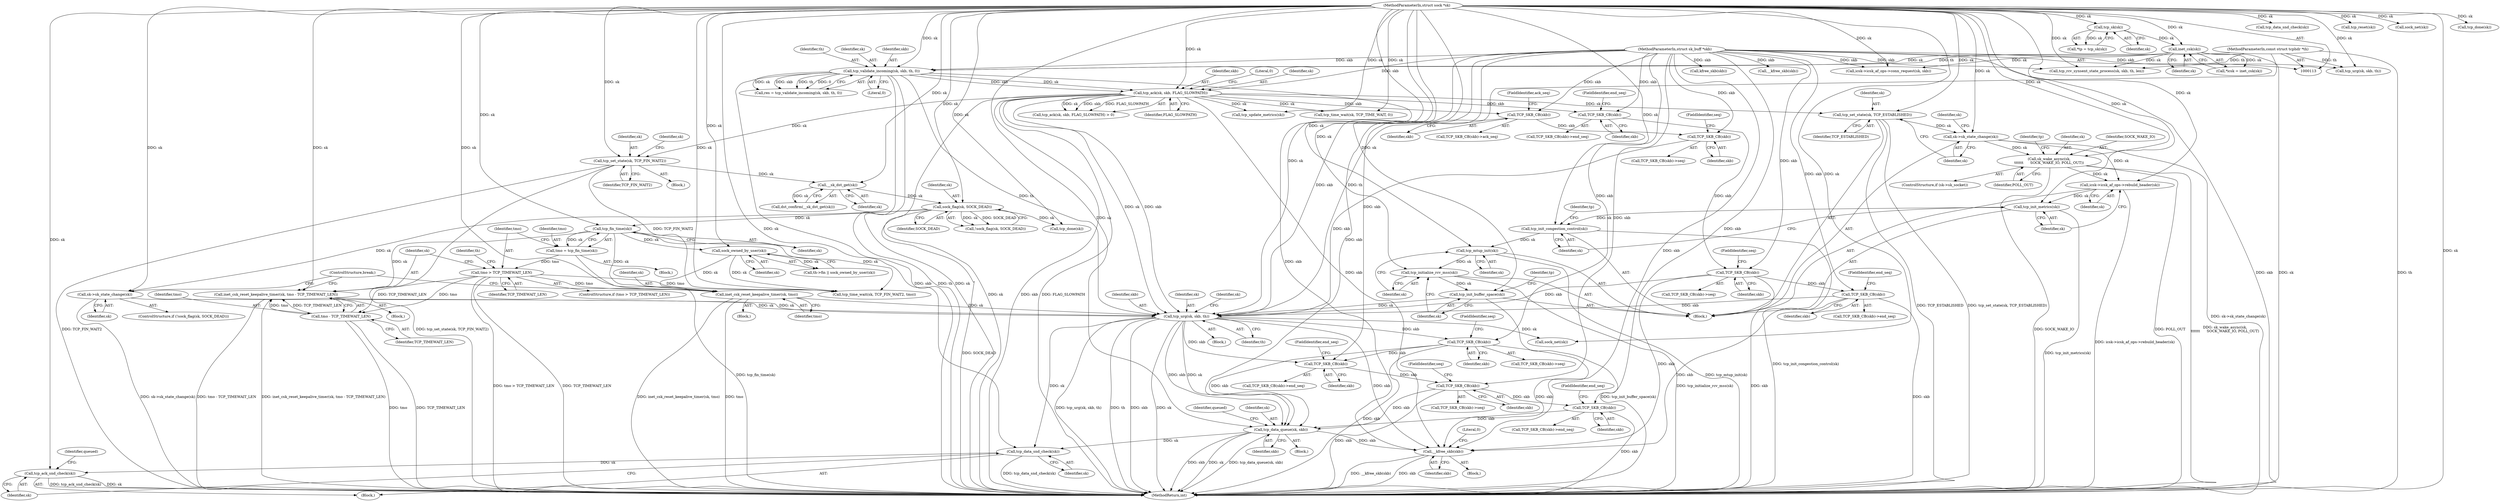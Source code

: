 digraph "0_linux_fdf5af0daf8019cec2396cdef8fb042d80fe71fa@pointer" {
"1000481" [label="(Call,TCP_SKB_CB(skb))"];
"1000465" [label="(Call,tcp_urg(sk, skb, th))"];
"1000406" [label="(Call,inet_csk_reset_keepalive_timer(sk, tmo - TCP_TIMEWAIT_LEN))"];
"1000399" [label="(Call,tcp_fin_time(sk))"];
"1000351" [label="(Call,sock_flag(sk, SOCK_DEAD))"];
"1000347" [label="(Call,__sk_dst_get(sk))"];
"1000338" [label="(Call,tcp_set_state(sk, TCP_FIN_WAIT2))"];
"1000230" [label="(Call,tcp_ack(sk, skb, FLAG_SLOWPATH))"];
"1000209" [label="(Call,tcp_validate_incoming(sk, skb, th, 0))"];
"1000127" [label="(Call,inet_csk(sk))"];
"1000122" [label="(Call,tcp_sk(sk))"];
"1000114" [label="(MethodParameterIn,struct sock *sk)"];
"1000115" [label="(MethodParameterIn,struct sk_buff *skb)"];
"1000116" [label="(MethodParameterIn,const struct tcphdr *th)"];
"1000408" [label="(Call,tmo - TCP_TIMEWAIT_LEN)"];
"1000402" [label="(Call,tmo > TCP_TIMEWAIT_LEN)"];
"1000397" [label="(Call,tmo = tcp_fin_time(sk))"];
"1000420" [label="(Call,inet_csk_reset_keepalive_timer(sk, tmo))"];
"1000417" [label="(Call,sock_owned_by_user(sk))"];
"1000319" [label="(Call,tcp_init_buffer_space(sk))"];
"1000317" [label="(Call,tcp_initialize_rcv_mss(sk))"];
"1000315" [label="(Call,tcp_mtup_init(sk))"];
"1000308" [label="(Call,tcp_init_congestion_control(sk))"];
"1000306" [label="(Call,tcp_init_metrics(sk))"];
"1000304" [label="(Call,icsk->icsk_af_ops->rebuild_header(sk))"];
"1000261" [label="(Call,sk_wake_async(sk,\n\t\t\t\t\t\t      SOCK_WAKE_IO, POLL_OUT))"];
"1000255" [label="(Call,sk->sk_state_change(sk))"];
"1000252" [label="(Call,tcp_set_state(sk, TCP_ESTABLISHED))"];
"1000354" [label="(Call,sk->sk_state_change(sk))"];
"1000290" [label="(Call,TCP_SKB_CB(skb))"];
"1000270" [label="(Call,TCP_SKB_CB(skb))"];
"1000379" [label="(Call,TCP_SKB_CB(skb))"];
"1000373" [label="(Call,TCP_SKB_CB(skb))"];
"1000369" [label="(Call,TCP_SKB_CB(skb))"];
"1000501" [label="(Call,TCP_SKB_CB(skb))"];
"1000505" [label="(Call,TCP_SKB_CB(skb))"];
"1000511" [label="(Call,TCP_SKB_CB(skb))"];
"1000530" [label="(Call,tcp_data_queue(sk, skb))"];
"1000544" [label="(Call,tcp_data_snd_check(sk))"];
"1000546" [label="(Call,tcp_ack_snd_check(sk))"];
"1000553" [label="(Call,__kfree_skb(skb))"];
"1000481" [label="(Call,TCP_SKB_CB(skb))"];
"1000503" [label="(FieldIdentifier,end_seq)"];
"1000369" [label="(Call,TCP_SKB_CB(skb))"];
"1000371" [label="(FieldIdentifier,end_seq)"];
"1000513" [label="(FieldIdentifier,end_seq)"];
"1000400" [label="(Identifier,sk)"];
"1000353" [label="(Identifier,SOCK_DEAD)"];
"1000125" [label="(Call,*icsk = inet_csk(sk))"];
"1000115" [label="(MethodParameterIn,struct sk_buff *skb)"];
"1000305" [label="(Identifier,sk)"];
"1000420" [label="(Call,inet_csk_reset_keepalive_timer(sk, tmo))"];
"1000350" [label="(Call,!sock_flag(sk, SOCK_DEAD))"];
"1000261" [label="(Call,sk_wake_async(sk,\n\t\t\t\t\t\t      SOCK_WAKE_IO, POLL_OUT))"];
"1000267" [label="(Identifier,tp)"];
"1000397" [label="(Call,tmo = tcp_fin_time(sk))"];
"1000389" [label="(Call,tcp_done(sk))"];
"1000354" [label="(Call,sk->sk_state_change(sk))"];
"1000466" [label="(Identifier,sk)"];
"1000123" [label="(Identifier,sk)"];
"1000315" [label="(Call,tcp_mtup_init(sk))"];
"1000231" [label="(Identifier,sk)"];
"1000417" [label="(Call,sock_owned_by_user(sk))"];
"1000480" [label="(Call,TCP_SKB_CB(skb)->seq)"];
"1000457" [label="(Call,tcp_update_metrics(sk))"];
"1000510" [label="(Call,TCP_SKB_CB(skb)->end_seq)"];
"1000398" [label="(Identifier,tmo)"];
"1000270" [label="(Call,TCP_SKB_CB(skb))"];
"1000483" [label="(FieldIdentifier,seq)"];
"1000203" [label="(Call,tcp_data_snd_check(sk))"];
"1000308" [label="(Call,tcp_init_congestion_control(sk))"];
"1000349" [label="(ControlStructure,if (!sock_flag(sk, SOCK_DEAD)))"];
"1000322" [label="(Identifier,tp)"];
"1000506" [label="(Identifier,skb)"];
"1000512" [label="(Identifier,skb)"];
"1000339" [label="(Identifier,sk)"];
"1000243" [label="(Block,)"];
"1000292" [label="(FieldIdentifier,seq)"];
"1000114" [label="(MethodParameterIn,struct sock *sk)"];
"1000318" [label="(Identifier,sk)"];
"1000507" [label="(FieldIdentifier,seq)"];
"1000312" [label="(Identifier,tp)"];
"1000252" [label="(Call,tcp_set_state(sk, TCP_ESTABLISHED))"];
"1000473" [label="(Block,)"];
"1000534" [label="(Identifier,queued)"];
"1000553" [label="(Call,__kfree_skb(skb))"];
"1000307" [label="(Identifier,sk)"];
"1000404" [label="(Identifier,TCP_TIMEWAIT_LEN)"];
"1000511" [label="(Call,TCP_SKB_CB(skb))"];
"1000346" [label="(Call,dst_confirm(__sk_dst_get(sk)))"];
"1000441" [label="(Call,tcp_time_wait(sk, TCP_TIME_WAIT, 0))"];
"1000419" [label="(Block,)"];
"1000337" [label="(Block,)"];
"1000186" [label="(Call,tcp_rcv_synsent_state_process(sk, skb, th, len))"];
"1000197" [label="(Call,tcp_urg(sk, skb, th))"];
"1000421" [label="(Identifier,sk)"];
"1000545" [label="(Identifier,sk)"];
"1000547" [label="(Identifier,sk)"];
"1000272" [label="(FieldIdentifier,ack_seq)"];
"1000410" [label="(Identifier,TCP_TIMEWAIT_LEN)"];
"1000212" [label="(Identifier,th)"];
"1000316" [label="(Identifier,sk)"];
"1000401" [label="(ControlStructure,if (tmo > TCP_TIMEWAIT_LEN))"];
"1000430" [label="(ControlStructure,break;)"];
"1000505" [label="(Call,TCP_SKB_CB(skb))"];
"1000372" [label="(Call,TCP_SKB_CB(skb)->seq)"];
"1000289" [label="(Call,TCP_SKB_CB(skb)->seq)"];
"1000543" [label="(Block,)"];
"1000471" [label="(Identifier,sk)"];
"1000525" [label="(Call,tcp_reset(sk))"];
"1000422" [label="(Identifier,tmo)"];
"1000415" [label="(Identifier,th)"];
"1000253" [label="(Identifier,sk)"];
"1000257" [label="(ControlStructure,if (sk->sk_socket))"];
"1000408" [label="(Call,tmo - TCP_TIMEWAIT_LEN)"];
"1000347" [label="(Call,__sk_dst_get(sk))"];
"1000409" [label="(Identifier,tmo)"];
"1000381" [label="(FieldIdentifier,end_seq)"];
"1000229" [label="(Call,tcp_ack(sk, skb, FLAG_SLOWPATH) > 0)"];
"1000262" [label="(Identifier,sk)"];
"1000554" [label="(Identifier,skb)"];
"1000343" [label="(Identifier,sk)"];
"1000551" [label="(Block,)"];
"1000425" [label="(Call,tcp_time_wait(sk, TCP_FIN_WAIT2, tmo))"];
"1000320" [label="(Identifier,sk)"];
"1000370" [label="(Identifier,skb)"];
"1000556" [label="(Literal,0)"];
"1000304" [label="(Call,icsk->icsk_af_ops->rebuild_header(sk))"];
"1000230" [label="(Call,tcp_ack(sk, skb, FLAG_SLOWPATH))"];
"1000306" [label="(Call,tcp_init_metrics(sk))"];
"1000348" [label="(Identifier,sk)"];
"1000209" [label="(Call,tcp_validate_incoming(sk, skb, th, 0))"];
"1000392" [label="(Call,sock_net(sk))"];
"1000201" [label="(Call,__kfree_skb(skb))"];
"1000368" [label="(Call,TCP_SKB_CB(skb)->end_seq)"];
"1000502" [label="(Identifier,skb)"];
"1000290" [label="(Call,TCP_SKB_CB(skb))"];
"1000522" [label="(Call,sock_net(sk))"];
"1000375" [label="(FieldIdentifier,seq)"];
"1000255" [label="(Call,sk->sk_state_change(sk))"];
"1000403" [label="(Identifier,tmo)"];
"1000378" [label="(Call,TCP_SKB_CB(skb)->end_seq)"];
"1000501" [label="(Call,TCP_SKB_CB(skb))"];
"1000351" [label="(Call,sock_flag(sk, SOCK_DEAD))"];
"1000271" [label="(Identifier,skb)"];
"1000269" [label="(Call,TCP_SKB_CB(skb)->ack_seq)"];
"1000467" [label="(Identifier,skb)"];
"1000120" [label="(Call,*tp = tcp_sk(sk))"];
"1000232" [label="(Identifier,skb)"];
"1000233" [label="(Identifier,FLAG_SLOWPATH)"];
"1000210" [label="(Identifier,sk)"];
"1000459" [label="(Call,tcp_done(sk))"];
"1000402" [label="(Call,tmo > TCP_TIMEWAIT_LEN)"];
"1000399" [label="(Call,tcp_fin_time(sk))"];
"1000530" [label="(Call,tcp_data_queue(sk, skb))"];
"1000373" [label="(Call,TCP_SKB_CB(skb))"];
"1000309" [label="(Identifier,sk)"];
"1000544" [label="(Call,tcp_data_snd_check(sk))"];
"1000118" [label="(Block,)"];
"1000319" [label="(Call,tcp_init_buffer_space(sk))"];
"1000557" [label="(MethodReturn,int)"];
"1000468" [label="(Identifier,th)"];
"1000406" [label="(Call,inet_csk_reset_keepalive_timer(sk, tmo - TCP_TIMEWAIT_LEN))"];
"1000211" [label="(Identifier,skb)"];
"1000357" [label="(Block,)"];
"1000418" [label="(Identifier,sk)"];
"1000352" [label="(Identifier,sk)"];
"1000374" [label="(Identifier,skb)"];
"1000263" [label="(Identifier,SOCK_WAKE_IO)"];
"1000178" [label="(Call,kfree_skb(skb))"];
"1000531" [label="(Identifier,sk)"];
"1000207" [label="(Call,res = tcp_validate_incoming(sk, skb, th, 0))"];
"1000413" [label="(Call,th->fin || sock_owned_by_user(sk))"];
"1000550" [label="(Identifier,queued)"];
"1000116" [label="(MethodParameterIn,const struct tcphdr *th)"];
"1000317" [label="(Call,tcp_initialize_rcv_mss(sk))"];
"1000128" [label="(Identifier,sk)"];
"1000291" [label="(Identifier,skb)"];
"1000532" [label="(Identifier,skb)"];
"1000379" [label="(Call,TCP_SKB_CB(skb))"];
"1000500" [label="(Call,TCP_SKB_CB(skb)->end_seq)"];
"1000340" [label="(Identifier,TCP_FIN_WAIT2)"];
"1000338" [label="(Call,tcp_set_state(sk, TCP_FIN_WAIT2))"];
"1000465" [label="(Call,tcp_urg(sk, skb, th))"];
"1000254" [label="(Identifier,TCP_ESTABLISHED)"];
"1000355" [label="(Identifier,sk)"];
"1000380" [label="(Identifier,skb)"];
"1000234" [label="(Literal,0)"];
"1000407" [label="(Identifier,sk)"];
"1000213" [label="(Literal,0)"];
"1000482" [label="(Identifier,skb)"];
"1000504" [label="(Call,TCP_SKB_CB(skb)->seq)"];
"1000405" [label="(Block,)"];
"1000264" [label="(Identifier,POLL_OUT)"];
"1000546" [label="(Call,tcp_ack_snd_check(sk))"];
"1000122" [label="(Call,tcp_sk(sk))"];
"1000256" [label="(Identifier,sk)"];
"1000259" [label="(Identifier,sk)"];
"1000127" [label="(Call,inet_csk(sk))"];
"1000172" [label="(Call,icsk->icsk_af_ops->conn_request(sk, skb))"];
"1000481" -> "1000480"  [label="AST: "];
"1000481" -> "1000482"  [label="CFG: "];
"1000482" -> "1000481"  [label="AST: "];
"1000483" -> "1000481"  [label="CFG: "];
"1000481" -> "1000557"  [label="DDG: skb"];
"1000465" -> "1000481"  [label="DDG: skb"];
"1000115" -> "1000481"  [label="DDG: skb"];
"1000481" -> "1000501"  [label="DDG: skb"];
"1000481" -> "1000530"  [label="DDG: skb"];
"1000481" -> "1000553"  [label="DDG: skb"];
"1000465" -> "1000118"  [label="AST: "];
"1000465" -> "1000468"  [label="CFG: "];
"1000466" -> "1000465"  [label="AST: "];
"1000467" -> "1000465"  [label="AST: "];
"1000468" -> "1000465"  [label="AST: "];
"1000471" -> "1000465"  [label="CFG: "];
"1000465" -> "1000557"  [label="DDG: tcp_urg(sk, skb, th)"];
"1000465" -> "1000557"  [label="DDG: th"];
"1000465" -> "1000557"  [label="DDG: skb"];
"1000465" -> "1000557"  [label="DDG: sk"];
"1000406" -> "1000465"  [label="DDG: sk"];
"1000230" -> "1000465"  [label="DDG: sk"];
"1000230" -> "1000465"  [label="DDG: skb"];
"1000420" -> "1000465"  [label="DDG: sk"];
"1000319" -> "1000465"  [label="DDG: sk"];
"1000354" -> "1000465"  [label="DDG: sk"];
"1000114" -> "1000465"  [label="DDG: sk"];
"1000290" -> "1000465"  [label="DDG: skb"];
"1000379" -> "1000465"  [label="DDG: skb"];
"1000373" -> "1000465"  [label="DDG: skb"];
"1000115" -> "1000465"  [label="DDG: skb"];
"1000209" -> "1000465"  [label="DDG: th"];
"1000116" -> "1000465"  [label="DDG: th"];
"1000465" -> "1000501"  [label="DDG: skb"];
"1000465" -> "1000522"  [label="DDG: sk"];
"1000465" -> "1000530"  [label="DDG: sk"];
"1000465" -> "1000530"  [label="DDG: skb"];
"1000465" -> "1000544"  [label="DDG: sk"];
"1000465" -> "1000553"  [label="DDG: skb"];
"1000406" -> "1000405"  [label="AST: "];
"1000406" -> "1000408"  [label="CFG: "];
"1000407" -> "1000406"  [label="AST: "];
"1000408" -> "1000406"  [label="AST: "];
"1000430" -> "1000406"  [label="CFG: "];
"1000406" -> "1000557"  [label="DDG: tmo - TCP_TIMEWAIT_LEN"];
"1000406" -> "1000557"  [label="DDG: inet_csk_reset_keepalive_timer(sk, tmo - TCP_TIMEWAIT_LEN)"];
"1000399" -> "1000406"  [label="DDG: sk"];
"1000114" -> "1000406"  [label="DDG: sk"];
"1000408" -> "1000406"  [label="DDG: tmo"];
"1000408" -> "1000406"  [label="DDG: TCP_TIMEWAIT_LEN"];
"1000399" -> "1000397"  [label="AST: "];
"1000399" -> "1000400"  [label="CFG: "];
"1000400" -> "1000399"  [label="AST: "];
"1000397" -> "1000399"  [label="CFG: "];
"1000399" -> "1000397"  [label="DDG: sk"];
"1000351" -> "1000399"  [label="DDG: sk"];
"1000114" -> "1000399"  [label="DDG: sk"];
"1000399" -> "1000417"  [label="DDG: sk"];
"1000399" -> "1000420"  [label="DDG: sk"];
"1000399" -> "1000425"  [label="DDG: sk"];
"1000351" -> "1000350"  [label="AST: "];
"1000351" -> "1000353"  [label="CFG: "];
"1000352" -> "1000351"  [label="AST: "];
"1000353" -> "1000351"  [label="AST: "];
"1000350" -> "1000351"  [label="CFG: "];
"1000351" -> "1000557"  [label="DDG: SOCK_DEAD"];
"1000351" -> "1000350"  [label="DDG: sk"];
"1000351" -> "1000350"  [label="DDG: SOCK_DEAD"];
"1000347" -> "1000351"  [label="DDG: sk"];
"1000114" -> "1000351"  [label="DDG: sk"];
"1000351" -> "1000354"  [label="DDG: sk"];
"1000351" -> "1000389"  [label="DDG: sk"];
"1000347" -> "1000346"  [label="AST: "];
"1000347" -> "1000348"  [label="CFG: "];
"1000348" -> "1000347"  [label="AST: "];
"1000346" -> "1000347"  [label="CFG: "];
"1000347" -> "1000346"  [label="DDG: sk"];
"1000338" -> "1000347"  [label="DDG: sk"];
"1000114" -> "1000347"  [label="DDG: sk"];
"1000338" -> "1000337"  [label="AST: "];
"1000338" -> "1000340"  [label="CFG: "];
"1000339" -> "1000338"  [label="AST: "];
"1000340" -> "1000338"  [label="AST: "];
"1000343" -> "1000338"  [label="CFG: "];
"1000338" -> "1000557"  [label="DDG: tcp_set_state(sk, TCP_FIN_WAIT2)"];
"1000338" -> "1000557"  [label="DDG: TCP_FIN_WAIT2"];
"1000230" -> "1000338"  [label="DDG: sk"];
"1000114" -> "1000338"  [label="DDG: sk"];
"1000338" -> "1000425"  [label="DDG: TCP_FIN_WAIT2"];
"1000230" -> "1000229"  [label="AST: "];
"1000230" -> "1000233"  [label="CFG: "];
"1000231" -> "1000230"  [label="AST: "];
"1000232" -> "1000230"  [label="AST: "];
"1000233" -> "1000230"  [label="AST: "];
"1000234" -> "1000230"  [label="CFG: "];
"1000230" -> "1000557"  [label="DDG: FLAG_SLOWPATH"];
"1000230" -> "1000557"  [label="DDG: sk"];
"1000230" -> "1000557"  [label="DDG: skb"];
"1000230" -> "1000229"  [label="DDG: sk"];
"1000230" -> "1000229"  [label="DDG: skb"];
"1000230" -> "1000229"  [label="DDG: FLAG_SLOWPATH"];
"1000209" -> "1000230"  [label="DDG: sk"];
"1000209" -> "1000230"  [label="DDG: skb"];
"1000114" -> "1000230"  [label="DDG: sk"];
"1000115" -> "1000230"  [label="DDG: skb"];
"1000230" -> "1000252"  [label="DDG: sk"];
"1000230" -> "1000270"  [label="DDG: skb"];
"1000230" -> "1000369"  [label="DDG: skb"];
"1000230" -> "1000441"  [label="DDG: sk"];
"1000230" -> "1000457"  [label="DDG: sk"];
"1000230" -> "1000553"  [label="DDG: skb"];
"1000209" -> "1000207"  [label="AST: "];
"1000209" -> "1000213"  [label="CFG: "];
"1000210" -> "1000209"  [label="AST: "];
"1000211" -> "1000209"  [label="AST: "];
"1000212" -> "1000209"  [label="AST: "];
"1000213" -> "1000209"  [label="AST: "];
"1000207" -> "1000209"  [label="CFG: "];
"1000209" -> "1000557"  [label="DDG: th"];
"1000209" -> "1000557"  [label="DDG: sk"];
"1000209" -> "1000557"  [label="DDG: skb"];
"1000209" -> "1000207"  [label="DDG: sk"];
"1000209" -> "1000207"  [label="DDG: skb"];
"1000209" -> "1000207"  [label="DDG: th"];
"1000209" -> "1000207"  [label="DDG: 0"];
"1000127" -> "1000209"  [label="DDG: sk"];
"1000114" -> "1000209"  [label="DDG: sk"];
"1000115" -> "1000209"  [label="DDG: skb"];
"1000116" -> "1000209"  [label="DDG: th"];
"1000209" -> "1000553"  [label="DDG: skb"];
"1000127" -> "1000125"  [label="AST: "];
"1000127" -> "1000128"  [label="CFG: "];
"1000128" -> "1000127"  [label="AST: "];
"1000125" -> "1000127"  [label="CFG: "];
"1000127" -> "1000557"  [label="DDG: sk"];
"1000127" -> "1000125"  [label="DDG: sk"];
"1000122" -> "1000127"  [label="DDG: sk"];
"1000114" -> "1000127"  [label="DDG: sk"];
"1000127" -> "1000172"  [label="DDG: sk"];
"1000127" -> "1000186"  [label="DDG: sk"];
"1000122" -> "1000120"  [label="AST: "];
"1000122" -> "1000123"  [label="CFG: "];
"1000123" -> "1000122"  [label="AST: "];
"1000120" -> "1000122"  [label="CFG: "];
"1000122" -> "1000120"  [label="DDG: sk"];
"1000114" -> "1000122"  [label="DDG: sk"];
"1000114" -> "1000113"  [label="AST: "];
"1000114" -> "1000557"  [label="DDG: sk"];
"1000114" -> "1000172"  [label="DDG: sk"];
"1000114" -> "1000186"  [label="DDG: sk"];
"1000114" -> "1000197"  [label="DDG: sk"];
"1000114" -> "1000203"  [label="DDG: sk"];
"1000114" -> "1000252"  [label="DDG: sk"];
"1000114" -> "1000255"  [label="DDG: sk"];
"1000114" -> "1000261"  [label="DDG: sk"];
"1000114" -> "1000304"  [label="DDG: sk"];
"1000114" -> "1000306"  [label="DDG: sk"];
"1000114" -> "1000308"  [label="DDG: sk"];
"1000114" -> "1000315"  [label="DDG: sk"];
"1000114" -> "1000317"  [label="DDG: sk"];
"1000114" -> "1000319"  [label="DDG: sk"];
"1000114" -> "1000354"  [label="DDG: sk"];
"1000114" -> "1000389"  [label="DDG: sk"];
"1000114" -> "1000392"  [label="DDG: sk"];
"1000114" -> "1000417"  [label="DDG: sk"];
"1000114" -> "1000420"  [label="DDG: sk"];
"1000114" -> "1000425"  [label="DDG: sk"];
"1000114" -> "1000441"  [label="DDG: sk"];
"1000114" -> "1000457"  [label="DDG: sk"];
"1000114" -> "1000459"  [label="DDG: sk"];
"1000114" -> "1000522"  [label="DDG: sk"];
"1000114" -> "1000525"  [label="DDG: sk"];
"1000114" -> "1000530"  [label="DDG: sk"];
"1000114" -> "1000544"  [label="DDG: sk"];
"1000114" -> "1000546"  [label="DDG: sk"];
"1000115" -> "1000113"  [label="AST: "];
"1000115" -> "1000557"  [label="DDG: skb"];
"1000115" -> "1000172"  [label="DDG: skb"];
"1000115" -> "1000178"  [label="DDG: skb"];
"1000115" -> "1000186"  [label="DDG: skb"];
"1000115" -> "1000197"  [label="DDG: skb"];
"1000115" -> "1000201"  [label="DDG: skb"];
"1000115" -> "1000270"  [label="DDG: skb"];
"1000115" -> "1000290"  [label="DDG: skb"];
"1000115" -> "1000369"  [label="DDG: skb"];
"1000115" -> "1000373"  [label="DDG: skb"];
"1000115" -> "1000379"  [label="DDG: skb"];
"1000115" -> "1000501"  [label="DDG: skb"];
"1000115" -> "1000505"  [label="DDG: skb"];
"1000115" -> "1000511"  [label="DDG: skb"];
"1000115" -> "1000530"  [label="DDG: skb"];
"1000115" -> "1000553"  [label="DDG: skb"];
"1000116" -> "1000113"  [label="AST: "];
"1000116" -> "1000557"  [label="DDG: th"];
"1000116" -> "1000186"  [label="DDG: th"];
"1000116" -> "1000197"  [label="DDG: th"];
"1000408" -> "1000410"  [label="CFG: "];
"1000409" -> "1000408"  [label="AST: "];
"1000410" -> "1000408"  [label="AST: "];
"1000408" -> "1000557"  [label="DDG: tmo"];
"1000408" -> "1000557"  [label="DDG: TCP_TIMEWAIT_LEN"];
"1000402" -> "1000408"  [label="DDG: tmo"];
"1000402" -> "1000408"  [label="DDG: TCP_TIMEWAIT_LEN"];
"1000402" -> "1000401"  [label="AST: "];
"1000402" -> "1000404"  [label="CFG: "];
"1000403" -> "1000402"  [label="AST: "];
"1000404" -> "1000402"  [label="AST: "];
"1000407" -> "1000402"  [label="CFG: "];
"1000415" -> "1000402"  [label="CFG: "];
"1000402" -> "1000557"  [label="DDG: TCP_TIMEWAIT_LEN"];
"1000402" -> "1000557"  [label="DDG: tmo > TCP_TIMEWAIT_LEN"];
"1000397" -> "1000402"  [label="DDG: tmo"];
"1000402" -> "1000420"  [label="DDG: tmo"];
"1000402" -> "1000425"  [label="DDG: tmo"];
"1000397" -> "1000357"  [label="AST: "];
"1000398" -> "1000397"  [label="AST: "];
"1000403" -> "1000397"  [label="CFG: "];
"1000397" -> "1000557"  [label="DDG: tcp_fin_time(sk)"];
"1000420" -> "1000419"  [label="AST: "];
"1000420" -> "1000422"  [label="CFG: "];
"1000421" -> "1000420"  [label="AST: "];
"1000422" -> "1000420"  [label="AST: "];
"1000430" -> "1000420"  [label="CFG: "];
"1000420" -> "1000557"  [label="DDG: inet_csk_reset_keepalive_timer(sk, tmo)"];
"1000420" -> "1000557"  [label="DDG: tmo"];
"1000417" -> "1000420"  [label="DDG: sk"];
"1000417" -> "1000413"  [label="AST: "];
"1000417" -> "1000418"  [label="CFG: "];
"1000418" -> "1000417"  [label="AST: "];
"1000413" -> "1000417"  [label="CFG: "];
"1000417" -> "1000413"  [label="DDG: sk"];
"1000417" -> "1000425"  [label="DDG: sk"];
"1000319" -> "1000243"  [label="AST: "];
"1000319" -> "1000320"  [label="CFG: "];
"1000320" -> "1000319"  [label="AST: "];
"1000322" -> "1000319"  [label="CFG: "];
"1000319" -> "1000557"  [label="DDG: tcp_init_buffer_space(sk)"];
"1000317" -> "1000319"  [label="DDG: sk"];
"1000317" -> "1000243"  [label="AST: "];
"1000317" -> "1000318"  [label="CFG: "];
"1000318" -> "1000317"  [label="AST: "];
"1000320" -> "1000317"  [label="CFG: "];
"1000317" -> "1000557"  [label="DDG: tcp_initialize_rcv_mss(sk)"];
"1000315" -> "1000317"  [label="DDG: sk"];
"1000315" -> "1000243"  [label="AST: "];
"1000315" -> "1000316"  [label="CFG: "];
"1000316" -> "1000315"  [label="AST: "];
"1000318" -> "1000315"  [label="CFG: "];
"1000315" -> "1000557"  [label="DDG: tcp_mtup_init(sk)"];
"1000308" -> "1000315"  [label="DDG: sk"];
"1000308" -> "1000243"  [label="AST: "];
"1000308" -> "1000309"  [label="CFG: "];
"1000309" -> "1000308"  [label="AST: "];
"1000312" -> "1000308"  [label="CFG: "];
"1000308" -> "1000557"  [label="DDG: tcp_init_congestion_control(sk)"];
"1000306" -> "1000308"  [label="DDG: sk"];
"1000306" -> "1000243"  [label="AST: "];
"1000306" -> "1000307"  [label="CFG: "];
"1000307" -> "1000306"  [label="AST: "];
"1000309" -> "1000306"  [label="CFG: "];
"1000306" -> "1000557"  [label="DDG: tcp_init_metrics(sk)"];
"1000304" -> "1000306"  [label="DDG: sk"];
"1000304" -> "1000243"  [label="AST: "];
"1000304" -> "1000305"  [label="CFG: "];
"1000305" -> "1000304"  [label="AST: "];
"1000307" -> "1000304"  [label="CFG: "];
"1000304" -> "1000557"  [label="DDG: icsk->icsk_af_ops->rebuild_header(sk)"];
"1000261" -> "1000304"  [label="DDG: sk"];
"1000255" -> "1000304"  [label="DDG: sk"];
"1000261" -> "1000257"  [label="AST: "];
"1000261" -> "1000264"  [label="CFG: "];
"1000262" -> "1000261"  [label="AST: "];
"1000263" -> "1000261"  [label="AST: "];
"1000264" -> "1000261"  [label="AST: "];
"1000267" -> "1000261"  [label="CFG: "];
"1000261" -> "1000557"  [label="DDG: SOCK_WAKE_IO"];
"1000261" -> "1000557"  [label="DDG: POLL_OUT"];
"1000261" -> "1000557"  [label="DDG: sk_wake_async(sk,\n\t\t\t\t\t\t      SOCK_WAKE_IO, POLL_OUT)"];
"1000255" -> "1000261"  [label="DDG: sk"];
"1000255" -> "1000243"  [label="AST: "];
"1000255" -> "1000256"  [label="CFG: "];
"1000256" -> "1000255"  [label="AST: "];
"1000259" -> "1000255"  [label="CFG: "];
"1000255" -> "1000557"  [label="DDG: sk->sk_state_change(sk)"];
"1000252" -> "1000255"  [label="DDG: sk"];
"1000252" -> "1000243"  [label="AST: "];
"1000252" -> "1000254"  [label="CFG: "];
"1000253" -> "1000252"  [label="AST: "];
"1000254" -> "1000252"  [label="AST: "];
"1000256" -> "1000252"  [label="CFG: "];
"1000252" -> "1000557"  [label="DDG: TCP_ESTABLISHED"];
"1000252" -> "1000557"  [label="DDG: tcp_set_state(sk, TCP_ESTABLISHED)"];
"1000354" -> "1000349"  [label="AST: "];
"1000354" -> "1000355"  [label="CFG: "];
"1000355" -> "1000354"  [label="AST: "];
"1000430" -> "1000354"  [label="CFG: "];
"1000354" -> "1000557"  [label="DDG: sk->sk_state_change(sk)"];
"1000290" -> "1000289"  [label="AST: "];
"1000290" -> "1000291"  [label="CFG: "];
"1000291" -> "1000290"  [label="AST: "];
"1000292" -> "1000290"  [label="CFG: "];
"1000270" -> "1000290"  [label="DDG: skb"];
"1000270" -> "1000269"  [label="AST: "];
"1000270" -> "1000271"  [label="CFG: "];
"1000271" -> "1000270"  [label="AST: "];
"1000272" -> "1000270"  [label="CFG: "];
"1000379" -> "1000378"  [label="AST: "];
"1000379" -> "1000380"  [label="CFG: "];
"1000380" -> "1000379"  [label="AST: "];
"1000381" -> "1000379"  [label="CFG: "];
"1000379" -> "1000557"  [label="DDG: skb"];
"1000373" -> "1000379"  [label="DDG: skb"];
"1000379" -> "1000553"  [label="DDG: skb"];
"1000373" -> "1000372"  [label="AST: "];
"1000373" -> "1000374"  [label="CFG: "];
"1000374" -> "1000373"  [label="AST: "];
"1000375" -> "1000373"  [label="CFG: "];
"1000373" -> "1000557"  [label="DDG: skb"];
"1000369" -> "1000373"  [label="DDG: skb"];
"1000373" -> "1000553"  [label="DDG: skb"];
"1000369" -> "1000368"  [label="AST: "];
"1000369" -> "1000370"  [label="CFG: "];
"1000370" -> "1000369"  [label="AST: "];
"1000371" -> "1000369"  [label="CFG: "];
"1000501" -> "1000500"  [label="AST: "];
"1000501" -> "1000502"  [label="CFG: "];
"1000502" -> "1000501"  [label="AST: "];
"1000503" -> "1000501"  [label="CFG: "];
"1000501" -> "1000505"  [label="DDG: skb"];
"1000505" -> "1000504"  [label="AST: "];
"1000505" -> "1000506"  [label="CFG: "];
"1000506" -> "1000505"  [label="AST: "];
"1000507" -> "1000505"  [label="CFG: "];
"1000505" -> "1000557"  [label="DDG: skb"];
"1000505" -> "1000511"  [label="DDG: skb"];
"1000505" -> "1000530"  [label="DDG: skb"];
"1000511" -> "1000510"  [label="AST: "];
"1000511" -> "1000512"  [label="CFG: "];
"1000512" -> "1000511"  [label="AST: "];
"1000513" -> "1000511"  [label="CFG: "];
"1000511" -> "1000557"  [label="DDG: skb"];
"1000511" -> "1000530"  [label="DDG: skb"];
"1000530" -> "1000473"  [label="AST: "];
"1000530" -> "1000532"  [label="CFG: "];
"1000531" -> "1000530"  [label="AST: "];
"1000532" -> "1000530"  [label="AST: "];
"1000534" -> "1000530"  [label="CFG: "];
"1000530" -> "1000557"  [label="DDG: sk"];
"1000530" -> "1000557"  [label="DDG: tcp_data_queue(sk, skb)"];
"1000530" -> "1000557"  [label="DDG: skb"];
"1000530" -> "1000544"  [label="DDG: sk"];
"1000530" -> "1000553"  [label="DDG: skb"];
"1000544" -> "1000543"  [label="AST: "];
"1000544" -> "1000545"  [label="CFG: "];
"1000545" -> "1000544"  [label="AST: "];
"1000547" -> "1000544"  [label="CFG: "];
"1000544" -> "1000557"  [label="DDG: tcp_data_snd_check(sk)"];
"1000544" -> "1000546"  [label="DDG: sk"];
"1000546" -> "1000543"  [label="AST: "];
"1000546" -> "1000547"  [label="CFG: "];
"1000547" -> "1000546"  [label="AST: "];
"1000550" -> "1000546"  [label="CFG: "];
"1000546" -> "1000557"  [label="DDG: tcp_ack_snd_check(sk)"];
"1000546" -> "1000557"  [label="DDG: sk"];
"1000553" -> "1000551"  [label="AST: "];
"1000553" -> "1000554"  [label="CFG: "];
"1000554" -> "1000553"  [label="AST: "];
"1000556" -> "1000553"  [label="CFG: "];
"1000553" -> "1000557"  [label="DDG: __kfree_skb(skb)"];
"1000553" -> "1000557"  [label="DDG: skb"];
}
